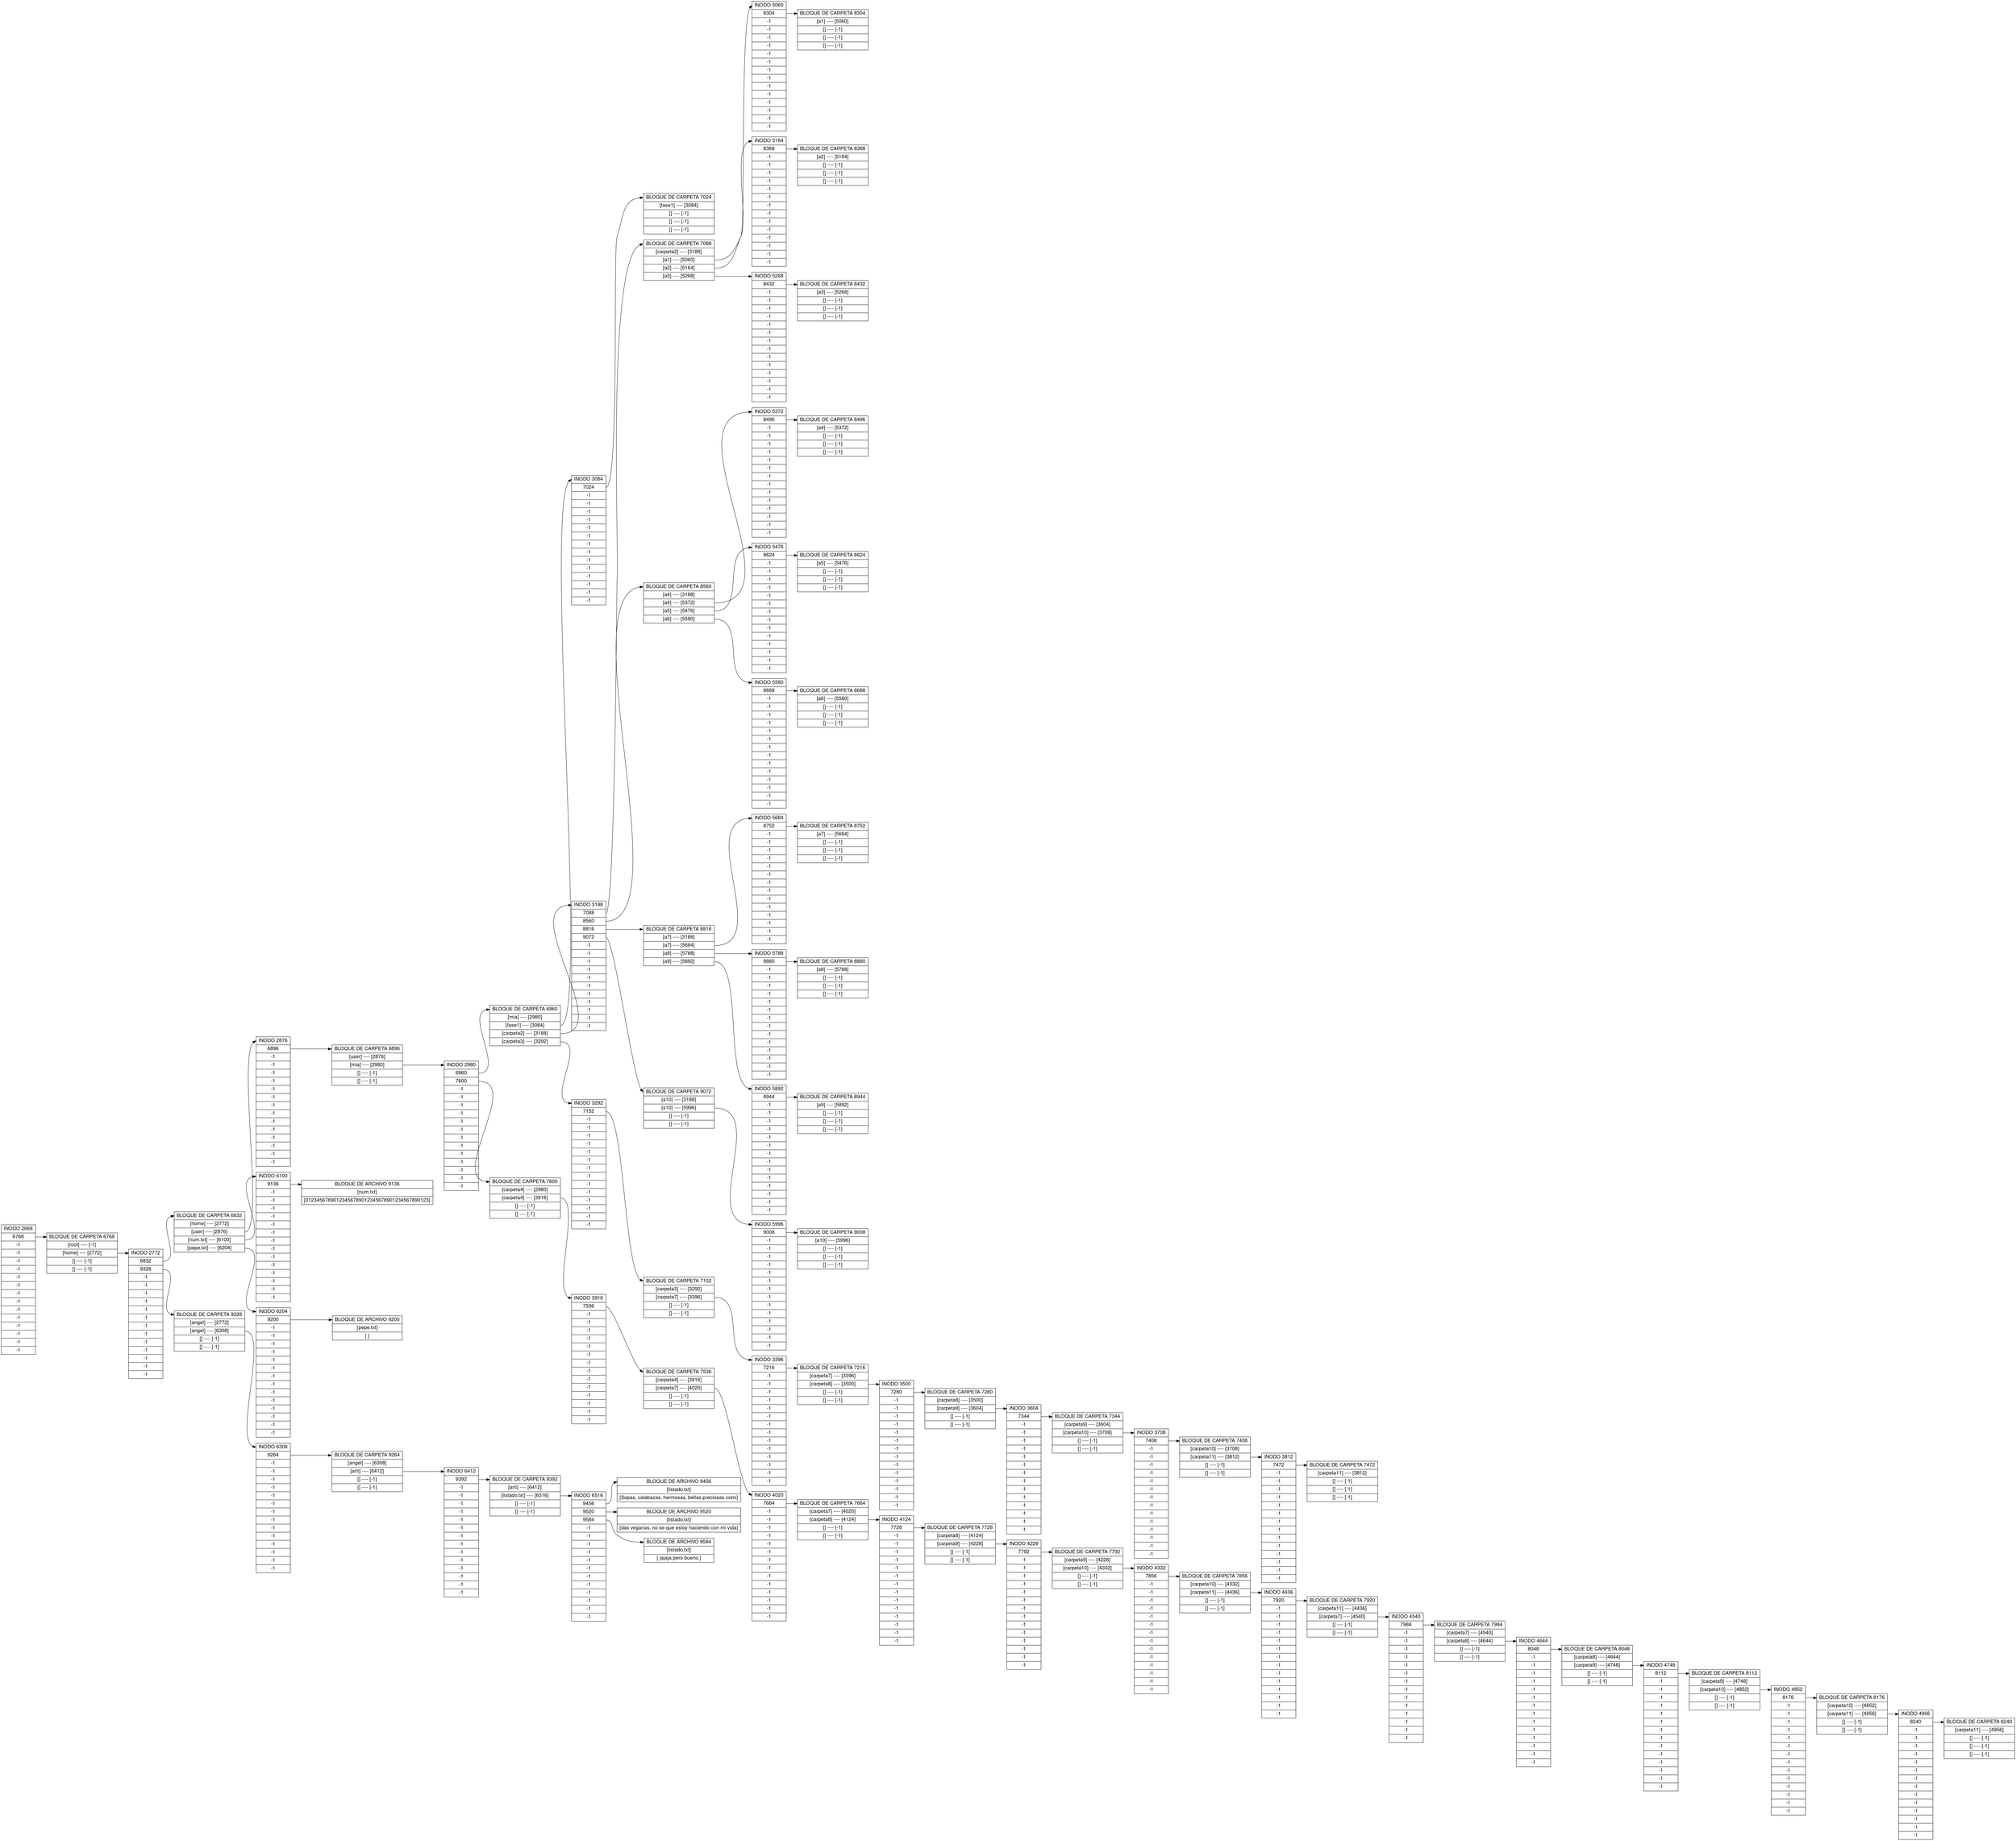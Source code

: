 digraph g {
fontname="Helvetica,Arial,sans-serif"
node [fontname="Helvetica,Arial,sans-serif"]
edge [fontname="Helvetica,Arial,sans-serif"]
graph [rankdir = "LR"];
node [fontsize = "16" shape = "ellipse"];
edge [];
"node2668" [label = "<f0> INODO 2668 |<f1> 6768|<f2> -1|<f3> -1|<f4> -1|<f5> -1|<f6> -1|<f7> -1|<f8> -1|<f9> -1|<f10> -1|<f11> -1|<f12> -1|<f13> -1|<f14> -1|<f15> -1"shape = "record"];
"node6768" [label = "<f0> BLOQUE DE CARPETA 6768 |<f1> [root] ---- [-1]|<f2> [home] ---- [2772]|<f3> [] ---- [-1]|<f4> [] ---- [-1]"shape = "record"];
"node2668":f1 -> "node6768":f0;
"node2772" [label = "<f0> INODO 2772 |<f1> 6832|<f2> 9328|<f3> -1|<f4> -1|<f5> -1|<f6> -1|<f7> -1|<f8> -1|<f9> -1|<f10> -1|<f11> -1|<f12> -1|<f13> -1|<f14> -1|<f15> -1"shape = "record"];
"node6832" [label = "<f0> BLOQUE DE CARPETA 6832 |<f1> [home] ---- [2772]|<f2> [user] ---- [2876]|<f3> [num.txt] ---- [6100]|<f4> [pepe.txt] ---- [6204]"shape = "record"];
"node2772":f1 -> "node6832":f0;
"node2876" [label = "<f0> INODO 2876 |<f1> 6896|<f2> -1|<f3> -1|<f4> -1|<f5> -1|<f6> -1|<f7> -1|<f8> -1|<f9> -1|<f10> -1|<f11> -1|<f12> -1|<f13> -1|<f14> -1|<f15> -1"shape = "record"];
"node6896" [label = "<f0> BLOQUE DE CARPETA 6896 |<f1> [user] ---- [2876]|<f2> [mia] ---- [2980]|<f3> [] ---- [-1]|<f4> [] ---- [-1]"shape = "record"];
"node2876":f1 -> "node6896":f0;
"node2980" [label = "<f0> INODO 2980 |<f1> 6960|<f2> 7600|<f3> -1|<f4> -1|<f5> -1|<f6> -1|<f7> -1|<f8> -1|<f9> -1|<f10> -1|<f11> -1|<f12> -1|<f13> -1|<f14> -1|<f15> -1"shape = "record"];
"node6960" [label = "<f0> BLOQUE DE CARPETA 6960 |<f1> [mia] ---- [2980]|<f2> [fase1] ---- [3084]|<f3> [carpeta2] ---- [3188]|<f4> [carpeta3] ---- [3292]"shape = "record"];
"node2980":f1 -> "node6960":f0;
"node3084" [label = "<f0> INODO 3084 |<f1> 7024|<f2> -1|<f3> -1|<f4> -1|<f5> -1|<f6> -1|<f7> -1|<f8> -1|<f9> -1|<f10> -1|<f11> -1|<f12> -1|<f13> -1|<f14> -1|<f15> -1"shape = "record"];
"node7024" [label = "<f0> BLOQUE DE CARPETA 7024 |<f1> [fase1] ---- [3084]|<f2> [] ---- [-1]|<f3> [] ---- [-1]|<f4> [] ---- [-1]"shape = "record"];
"node3084":f1 -> "node7024":f0;
"node6960":f2 -> "node3084":f0;
"node3188" [label = "<f0> INODO 3188 |<f1> 7088|<f2> 8560|<f3> 8816|<f4> 9072|<f5> -1|<f6> -1|<f7> -1|<f8> -1|<f9> -1|<f10> -1|<f11> -1|<f12> -1|<f13> -1|<f14> -1|<f15> -1"shape = "record"];
"node7088" [label = "<f0> BLOQUE DE CARPETA 7088 |<f1> [carpeta2] ---- [3188]|<f2> [a1] ---- [5060]|<f3> [a2] ---- [5164]|<f4> [a3] ---- [5268]"shape = "record"];
"node3188":f1 -> "node7088":f0;
"node5060" [label = "<f0> INODO 5060 |<f1> 8304|<f2> -1|<f3> -1|<f4> -1|<f5> -1|<f6> -1|<f7> -1|<f8> -1|<f9> -1|<f10> -1|<f11> -1|<f12> -1|<f13> -1|<f14> -1|<f15> -1"shape = "record"];
"node8304" [label = "<f0> BLOQUE DE CARPETA 8304 |<f1> [a1] ---- [5060]|<f2> [] ---- [-1]|<f3> [] ---- [-1]|<f4> [] ---- [-1]"shape = "record"];
"node5060":f1 -> "node8304":f0;
"node7088":f2 -> "node5060":f0;
"node5164" [label = "<f0> INODO 5164 |<f1> 8368|<f2> -1|<f3> -1|<f4> -1|<f5> -1|<f6> -1|<f7> -1|<f8> -1|<f9> -1|<f10> -1|<f11> -1|<f12> -1|<f13> -1|<f14> -1|<f15> -1"shape = "record"];
"node8368" [label = "<f0> BLOQUE DE CARPETA 8368 |<f1> [a2] ---- [5164]|<f2> [] ---- [-1]|<f3> [] ---- [-1]|<f4> [] ---- [-1]"shape = "record"];
"node5164":f1 -> "node8368":f0;
"node7088":f3 -> "node5164":f0;
"node5268" [label = "<f0> INODO 5268 |<f1> 8432|<f2> -1|<f3> -1|<f4> -1|<f5> -1|<f6> -1|<f7> -1|<f8> -1|<f9> -1|<f10> -1|<f11> -1|<f12> -1|<f13> -1|<f14> -1|<f15> -1"shape = "record"];
"node8432" [label = "<f0> BLOQUE DE CARPETA 8432 |<f1> [a3] ---- [5268]|<f2> [] ---- [-1]|<f3> [] ---- [-1]|<f4> [] ---- [-1]"shape = "record"];
"node5268":f1 -> "node8432":f0;
"node7088":f4 -> "node5268":f0;
"node8560" [label = "<f0> BLOQUE DE CARPETA 8560 |<f1> [a4] ---- [3188]|<f2> [a4] ---- [5372]|<f3> [a5] ---- [5476]|<f4> [a6] ---- [5580]"shape = "record"];
"node3188":f2 -> "node8560":f0;
"node5372" [label = "<f0> INODO 5372 |<f1> 8496|<f2> -1|<f3> -1|<f4> -1|<f5> -1|<f6> -1|<f7> -1|<f8> -1|<f9> -1|<f10> -1|<f11> -1|<f12> -1|<f13> -1|<f14> -1|<f15> -1"shape = "record"];
"node8496" [label = "<f0> BLOQUE DE CARPETA 8496 |<f1> [a4] ---- [5372]|<f2> [] ---- [-1]|<f3> [] ---- [-1]|<f4> [] ---- [-1]"shape = "record"];
"node5372":f1 -> "node8496":f0;
"node8560":f2 -> "node5372":f0;
"node5476" [label = "<f0> INODO 5476 |<f1> 8624|<f2> -1|<f3> -1|<f4> -1|<f5> -1|<f6> -1|<f7> -1|<f8> -1|<f9> -1|<f10> -1|<f11> -1|<f12> -1|<f13> -1|<f14> -1|<f15> -1"shape = "record"];
"node8624" [label = "<f0> BLOQUE DE CARPETA 8624 |<f1> [a5] ---- [5476]|<f2> [] ---- [-1]|<f3> [] ---- [-1]|<f4> [] ---- [-1]"shape = "record"];
"node5476":f1 -> "node8624":f0;
"node8560":f3 -> "node5476":f0;
"node5580" [label = "<f0> INODO 5580 |<f1> 8688|<f2> -1|<f3> -1|<f4> -1|<f5> -1|<f6> -1|<f7> -1|<f8> -1|<f9> -1|<f10> -1|<f11> -1|<f12> -1|<f13> -1|<f14> -1|<f15> -1"shape = "record"];
"node8688" [label = "<f0> BLOQUE DE CARPETA 8688 |<f1> [a6] ---- [5580]|<f2> [] ---- [-1]|<f3> [] ---- [-1]|<f4> [] ---- [-1]"shape = "record"];
"node5580":f1 -> "node8688":f0;
"node8560":f4 -> "node5580":f0;
"node8816" [label = "<f0> BLOQUE DE CARPETA 8816 |<f1> [a7] ---- [3188]|<f2> [a7] ---- [5684]|<f3> [a8] ---- [5788]|<f4> [a9] ---- [5892]"shape = "record"];
"node3188":f3 -> "node8816":f0;
"node5684" [label = "<f0> INODO 5684 |<f1> 8752|<f2> -1|<f3> -1|<f4> -1|<f5> -1|<f6> -1|<f7> -1|<f8> -1|<f9> -1|<f10> -1|<f11> -1|<f12> -1|<f13> -1|<f14> -1|<f15> -1"shape = "record"];
"node8752" [label = "<f0> BLOQUE DE CARPETA 8752 |<f1> [a7] ---- [5684]|<f2> [] ---- [-1]|<f3> [] ---- [-1]|<f4> [] ---- [-1]"shape = "record"];
"node5684":f1 -> "node8752":f0;
"node8816":f2 -> "node5684":f0;
"node5788" [label = "<f0> INODO 5788 |<f1> 8880|<f2> -1|<f3> -1|<f4> -1|<f5> -1|<f6> -1|<f7> -1|<f8> -1|<f9> -1|<f10> -1|<f11> -1|<f12> -1|<f13> -1|<f14> -1|<f15> -1"shape = "record"];
"node8880" [label = "<f0> BLOQUE DE CARPETA 8880 |<f1> [a8] ---- [5788]|<f2> [] ---- [-1]|<f3> [] ---- [-1]|<f4> [] ---- [-1]"shape = "record"];
"node5788":f1 -> "node8880":f0;
"node8816":f3 -> "node5788":f0;
"node5892" [label = "<f0> INODO 5892 |<f1> 8944|<f2> -1|<f3> -1|<f4> -1|<f5> -1|<f6> -1|<f7> -1|<f8> -1|<f9> -1|<f10> -1|<f11> -1|<f12> -1|<f13> -1|<f14> -1|<f15> -1"shape = "record"];
"node8944" [label = "<f0> BLOQUE DE CARPETA 8944 |<f1> [a9] ---- [5892]|<f2> [] ---- [-1]|<f3> [] ---- [-1]|<f4> [] ---- [-1]"shape = "record"];
"node5892":f1 -> "node8944":f0;
"node8816":f4 -> "node5892":f0;
"node9072" [label = "<f0> BLOQUE DE CARPETA 9072 |<f1> [a10] ---- [3188]|<f2> [a10] ---- [5996]|<f3> [] ---- [-1]|<f4> [] ---- [-1]"shape = "record"];
"node3188":f4 -> "node9072":f0;
"node5996" [label = "<f0> INODO 5996 |<f1> 9008|<f2> -1|<f3> -1|<f4> -1|<f5> -1|<f6> -1|<f7> -1|<f8> -1|<f9> -1|<f10> -1|<f11> -1|<f12> -1|<f13> -1|<f14> -1|<f15> -1"shape = "record"];
"node9008" [label = "<f0> BLOQUE DE CARPETA 9008 |<f1> [a10] ---- [5996]|<f2> [] ---- [-1]|<f3> [] ---- [-1]|<f4> [] ---- [-1]"shape = "record"];
"node5996":f1 -> "node9008":f0;
"node9072":f2 -> "node5996":f0;
"node6960":f3 -> "node3188":f0;
"node3292" [label = "<f0> INODO 3292 |<f1> 7152|<f2> -1|<f3> -1|<f4> -1|<f5> -1|<f6> -1|<f7> -1|<f8> -1|<f9> -1|<f10> -1|<f11> -1|<f12> -1|<f13> -1|<f14> -1|<f15> -1"shape = "record"];
"node7152" [label = "<f0> BLOQUE DE CARPETA 7152 |<f1> [carpeta3] ---- [3292]|<f2> [carpeta7] ---- [3396]|<f3> [] ---- [-1]|<f4> [] ---- [-1]"shape = "record"];
"node3292":f1 -> "node7152":f0;
"node3396" [label = "<f0> INODO 3396 |<f1> 7216|<f2> -1|<f3> -1|<f4> -1|<f5> -1|<f6> -1|<f7> -1|<f8> -1|<f9> -1|<f10> -1|<f11> -1|<f12> -1|<f13> -1|<f14> -1|<f15> -1"shape = "record"];
"node7216" [label = "<f0> BLOQUE DE CARPETA 7216 |<f1> [carpeta7] ---- [3396]|<f2> [carpeta8] ---- [3500]|<f3> [] ---- [-1]|<f4> [] ---- [-1]"shape = "record"];
"node3396":f1 -> "node7216":f0;
"node3500" [label = "<f0> INODO 3500 |<f1> 7280|<f2> -1|<f3> -1|<f4> -1|<f5> -1|<f6> -1|<f7> -1|<f8> -1|<f9> -1|<f10> -1|<f11> -1|<f12> -1|<f13> -1|<f14> -1|<f15> -1"shape = "record"];
"node7280" [label = "<f0> BLOQUE DE CARPETA 7280 |<f1> [carpeta8] ---- [3500]|<f2> [carpeta9] ---- [3604]|<f3> [] ---- [-1]|<f4> [] ---- [-1]"shape = "record"];
"node3500":f1 -> "node7280":f0;
"node3604" [label = "<f0> INODO 3604 |<f1> 7344|<f2> -1|<f3> -1|<f4> -1|<f5> -1|<f6> -1|<f7> -1|<f8> -1|<f9> -1|<f10> -1|<f11> -1|<f12> -1|<f13> -1|<f14> -1|<f15> -1"shape = "record"];
"node7344" [label = "<f0> BLOQUE DE CARPETA 7344 |<f1> [carpeta9] ---- [3604]|<f2> [carpeta10] ---- [3708]|<f3> [] ---- [-1]|<f4> [] ---- [-1]"shape = "record"];
"node3604":f1 -> "node7344":f0;
"node3708" [label = "<f0> INODO 3708 |<f1> 7408|<f2> -1|<f3> -1|<f4> -1|<f5> -1|<f6> -1|<f7> -1|<f8> -1|<f9> -1|<f10> -1|<f11> -1|<f12> -1|<f13> -1|<f14> -1|<f15> -1"shape = "record"];
"node7408" [label = "<f0> BLOQUE DE CARPETA 7408 |<f1> [carpeta10] ---- [3708]|<f2> [carpeta11] ---- [3812]|<f3> [] ---- [-1]|<f4> [] ---- [-1]"shape = "record"];
"node3708":f1 -> "node7408":f0;
"node3812" [label = "<f0> INODO 3812 |<f1> 7472|<f2> -1|<f3> -1|<f4> -1|<f5> -1|<f6> -1|<f7> -1|<f8> -1|<f9> -1|<f10> -1|<f11> -1|<f12> -1|<f13> -1|<f14> -1|<f15> -1"shape = "record"];
"node7472" [label = "<f0> BLOQUE DE CARPETA 7472 |<f1> [carpeta11] ---- [3812]|<f2> [] ---- [-1]|<f3> [] ---- [-1]|<f4> [] ---- [-1]"shape = "record"];
"node3812":f1 -> "node7472":f0;
"node7408":f2 -> "node3812":f0;
"node7344":f2 -> "node3708":f0;
"node7280":f2 -> "node3604":f0;
"node7216":f2 -> "node3500":f0;
"node7152":f2 -> "node3396":f0;
"node6960":f4 -> "node3292":f0;
"node7600" [label = "<f0> BLOQUE DE CARPETA 7600 |<f1> [carpeta4] ---- [2980]|<f2> [carpeta4] ---- [3916]|<f3> [] ---- [-1]|<f4> [] ---- [-1]"shape = "record"];
"node2980":f2 -> "node7600":f0;
"node3916" [label = "<f0> INODO 3916 |<f1> 7536|<f2> -1|<f3> -1|<f4> -1|<f5> -1|<f6> -1|<f7> -1|<f8> -1|<f9> -1|<f10> -1|<f11> -1|<f12> -1|<f13> -1|<f14> -1|<f15> -1"shape = "record"];
"node7536" [label = "<f0> BLOQUE DE CARPETA 7536 |<f1> [carpeta4] ---- [3916]|<f2> [carpeta7] ---- [4020]|<f3> [] ---- [-1]|<f4> [] ---- [-1]"shape = "record"];
"node3916":f1 -> "node7536":f0;
"node4020" [label = "<f0> INODO 4020 |<f1> 7664|<f2> -1|<f3> -1|<f4> -1|<f5> -1|<f6> -1|<f7> -1|<f8> -1|<f9> -1|<f10> -1|<f11> -1|<f12> -1|<f13> -1|<f14> -1|<f15> -1"shape = "record"];
"node7664" [label = "<f0> BLOQUE DE CARPETA 7664 |<f1> [carpeta7] ---- [4020]|<f2> [carpeta8] ---- [4124]|<f3> [] ---- [-1]|<f4> [] ---- [-1]"shape = "record"];
"node4020":f1 -> "node7664":f0;
"node4124" [label = "<f0> INODO 4124 |<f1> 7728|<f2> -1|<f3> -1|<f4> -1|<f5> -1|<f6> -1|<f7> -1|<f8> -1|<f9> -1|<f10> -1|<f11> -1|<f12> -1|<f13> -1|<f14> -1|<f15> -1"shape = "record"];
"node7728" [label = "<f0> BLOQUE DE CARPETA 7728 |<f1> [carpeta8] ---- [4124]|<f2> [carpeta9] ---- [4228]|<f3> [] ---- [-1]|<f4> [] ---- [-1]"shape = "record"];
"node4124":f1 -> "node7728":f0;
"node4228" [label = "<f0> INODO 4228 |<f1> 7792|<f2> -1|<f3> -1|<f4> -1|<f5> -1|<f6> -1|<f7> -1|<f8> -1|<f9> -1|<f10> -1|<f11> -1|<f12> -1|<f13> -1|<f14> -1|<f15> -1"shape = "record"];
"node7792" [label = "<f0> BLOQUE DE CARPETA 7792 |<f1> [carpeta9] ---- [4228]|<f2> [carpeta10] ---- [4332]|<f3> [] ---- [-1]|<f4> [] ---- [-1]"shape = "record"];
"node4228":f1 -> "node7792":f0;
"node4332" [label = "<f0> INODO 4332 |<f1> 7856|<f2> -1|<f3> -1|<f4> -1|<f5> -1|<f6> -1|<f7> -1|<f8> -1|<f9> -1|<f10> -1|<f11> -1|<f12> -1|<f13> -1|<f14> -1|<f15> -1"shape = "record"];
"node7856" [label = "<f0> BLOQUE DE CARPETA 7856 |<f1> [carpeta10] ---- [4332]|<f2> [carpeta11] ---- [4436]|<f3> [] ---- [-1]|<f4> [] ---- [-1]"shape = "record"];
"node4332":f1 -> "node7856":f0;
"node4436" [label = "<f0> INODO 4436 |<f1> 7920|<f2> -1|<f3> -1|<f4> -1|<f5> -1|<f6> -1|<f7> -1|<f8> -1|<f9> -1|<f10> -1|<f11> -1|<f12> -1|<f13> -1|<f14> -1|<f15> -1"shape = "record"];
"node7920" [label = "<f0> BLOQUE DE CARPETA 7920 |<f1> [carpeta11] ---- [4436]|<f2> [carpeta7] ---- [4540]|<f3> [] ---- [-1]|<f4> [] ---- [-1]"shape = "record"];
"node4436":f1 -> "node7920":f0;
"node4540" [label = "<f0> INODO 4540 |<f1> 7984|<f2> -1|<f3> -1|<f4> -1|<f5> -1|<f6> -1|<f7> -1|<f8> -1|<f9> -1|<f10> -1|<f11> -1|<f12> -1|<f13> -1|<f14> -1|<f15> -1"shape = "record"];
"node7984" [label = "<f0> BLOQUE DE CARPETA 7984 |<f1> [carpeta7] ---- [4540]|<f2> [carpeta8] ---- [4644]|<f3> [] ---- [-1]|<f4> [] ---- [-1]"shape = "record"];
"node4540":f1 -> "node7984":f0;
"node4644" [label = "<f0> INODO 4644 |<f1> 8048|<f2> -1|<f3> -1|<f4> -1|<f5> -1|<f6> -1|<f7> -1|<f8> -1|<f9> -1|<f10> -1|<f11> -1|<f12> -1|<f13> -1|<f14> -1|<f15> -1"shape = "record"];
"node8048" [label = "<f0> BLOQUE DE CARPETA 8048 |<f1> [carpeta8] ---- [4644]|<f2> [carpeta9] ---- [4748]|<f3> [] ---- [-1]|<f4> [] ---- [-1]"shape = "record"];
"node4644":f1 -> "node8048":f0;
"node4748" [label = "<f0> INODO 4748 |<f1> 8112|<f2> -1|<f3> -1|<f4> -1|<f5> -1|<f6> -1|<f7> -1|<f8> -1|<f9> -1|<f10> -1|<f11> -1|<f12> -1|<f13> -1|<f14> -1|<f15> -1"shape = "record"];
"node8112" [label = "<f0> BLOQUE DE CARPETA 8112 |<f1> [carpeta9] ---- [4748]|<f2> [carpeta10] ---- [4852]|<f3> [] ---- [-1]|<f4> [] ---- [-1]"shape = "record"];
"node4748":f1 -> "node8112":f0;
"node4852" [label = "<f0> INODO 4852 |<f1> 8176|<f2> -1|<f3> -1|<f4> -1|<f5> -1|<f6> -1|<f7> -1|<f8> -1|<f9> -1|<f10> -1|<f11> -1|<f12> -1|<f13> -1|<f14> -1|<f15> -1"shape = "record"];
"node8176" [label = "<f0> BLOQUE DE CARPETA 8176 |<f1> [carpeta10] ---- [4852]|<f2> [carpeta11] ---- [4956]|<f3> [] ---- [-1]|<f4> [] ---- [-1]"shape = "record"];
"node4852":f1 -> "node8176":f0;
"node4956" [label = "<f0> INODO 4956 |<f1> 8240|<f2> -1|<f3> -1|<f4> -1|<f5> -1|<f6> -1|<f7> -1|<f8> -1|<f9> -1|<f10> -1|<f11> -1|<f12> -1|<f13> -1|<f14> -1|<f15> -1"shape = "record"];
"node8240" [label = "<f0> BLOQUE DE CARPETA 8240 |<f1> [carpeta11] ---- [4956]|<f2> [] ---- [-1]|<f3> [] ---- [-1]|<f4> [] ---- [-1]"shape = "record"];
"node4956":f1 -> "node8240":f0;
"node8176":f2 -> "node4956":f0;
"node8112":f2 -> "node4852":f0;
"node8048":f2 -> "node4748":f0;
"node7984":f2 -> "node4644":f0;
"node7920":f2 -> "node4540":f0;
"node7856":f2 -> "node4436":f0;
"node7792":f2 -> "node4332":f0;
"node7728":f2 -> "node4228":f0;
"node7664":f2 -> "node4124":f0;
"node7536":f2 -> "node4020":f0;
"node7600":f2 -> "node3916":f0;
"node6896":f2 -> "node2980":f0;
"node6832":f2 -> "node2876":f0;
"node6100" [label = "<f0> INODO 6100 |<f1> 9136|<f2> -1|<f3> -1|<f4> -1|<f5> -1|<f6> -1|<f7> -1|<f8> -1|<f9> -1|<f10> -1|<f11> -1|<f12> -1|<f13> -1|<f14> -1|<f15> -1"shape = "record"];
"node9136" [label = "<f0> BLOQUE DE ARCHIVO 9136 |<f1> [num.txt] |<f2> [01234567890123456789012345678901234567890123]"shape = "record"];
"node6100":f1 -> "node9136":f0;
"node6832":f3 -> "node6100":f0;
"node6204" [label = "<f0> INODO 6204 |<f1> 9200|<f2> -1|<f3> -1|<f4> -1|<f5> -1|<f6> -1|<f7> -1|<f8> -1|<f9> -1|<f10> -1|<f11> -1|<f12> -1|<f13> -1|<f14> -1|<f15> -1"shape = "record"];
"node9200" [label = "<f0> BLOQUE DE ARCHIVO 9200 |<f1> [pepe.txt] |<f2> [ ]"shape = "record"];
"node6204":f1 -> "node9200":f0;
"node6832":f4 -> "node6204":f0;
"node9328" [label = "<f0> BLOQUE DE CARPETA 9328 |<f1> [angel] ---- [2772]|<f2> [angel] ---- [6308]|<f3> [] ---- [-1]|<f4> [] ---- [-1]"shape = "record"];
"node2772":f2 -> "node9328":f0;
"node6308" [label = "<f0> INODO 6308 |<f1> 9264|<f2> -1|<f3> -1|<f4> -1|<f5> -1|<f6> -1|<f7> -1|<f8> -1|<f9> -1|<f10> -1|<f11> -1|<f12> -1|<f13> -1|<f14> -1|<f15> -1"shape = "record"];
"node9264" [label = "<f0> BLOQUE DE CARPETA 9264 |<f1> [angel] ---- [6308]|<f2> [arti] ---- [6412]|<f3> [] ---- [-1]|<f4> [] ---- [-1]"shape = "record"];
"node6308":f1 -> "node9264":f0;
"node6412" [label = "<f0> INODO 6412 |<f1> 9392|<f2> -1|<f3> -1|<f4> -1|<f5> -1|<f6> -1|<f7> -1|<f8> -1|<f9> -1|<f10> -1|<f11> -1|<f12> -1|<f13> -1|<f14> -1|<f15> -1"shape = "record"];
"node9392" [label = "<f0> BLOQUE DE CARPETA 9392 |<f1> [arti] ---- [6412]|<f2> [listado.txt] ---- [6516]|<f3> [] ---- [-1]|<f4> [] ---- [-1]"shape = "record"];
"node6412":f1 -> "node9392":f0;
"node6516" [label = "<f0> INODO 6516 |<f1> 9456|<f2> 9520|<f3> 9584|<f4> -1|<f5> -1|<f6> -1|<f7> -1|<f8> -1|<f9> -1|<f10> -1|<f11> -1|<f12> -1|<f13> -1|<f14> -1|<f15> -1"shape = "record"];
"node9456" [label = "<f0> BLOQUE DE ARCHIVO 9456 |<f1> [listado.txt] |<f2> [Sopas, calabazas, hermosas, bellas preciosas comi]"shape = "record"];
"node6516":f1 -> "node9456":f0;
"node9520" [label = "<f0> BLOQUE DE ARCHIVO 9520 |<f1> [listado.txt] |<f2> [das veganas, no se que estoy haciendo con mi vida]"shape = "record"];
"node6516":f2 -> "node9520":f0;
"node9584" [label = "<f0> BLOQUE DE ARCHIVO 9584 |<f1> [listado.txt] |<f2> [ jajaja pero bueno.]"shape = "record"];
"node6516":f3 -> "node9584":f0;
"node9392":f2 -> "node6516":f0;
"node9264":f2 -> "node6412":f0;
"node9328":f2 -> "node6308":f0;
"node6768":f2 -> "node2772":f0;
}